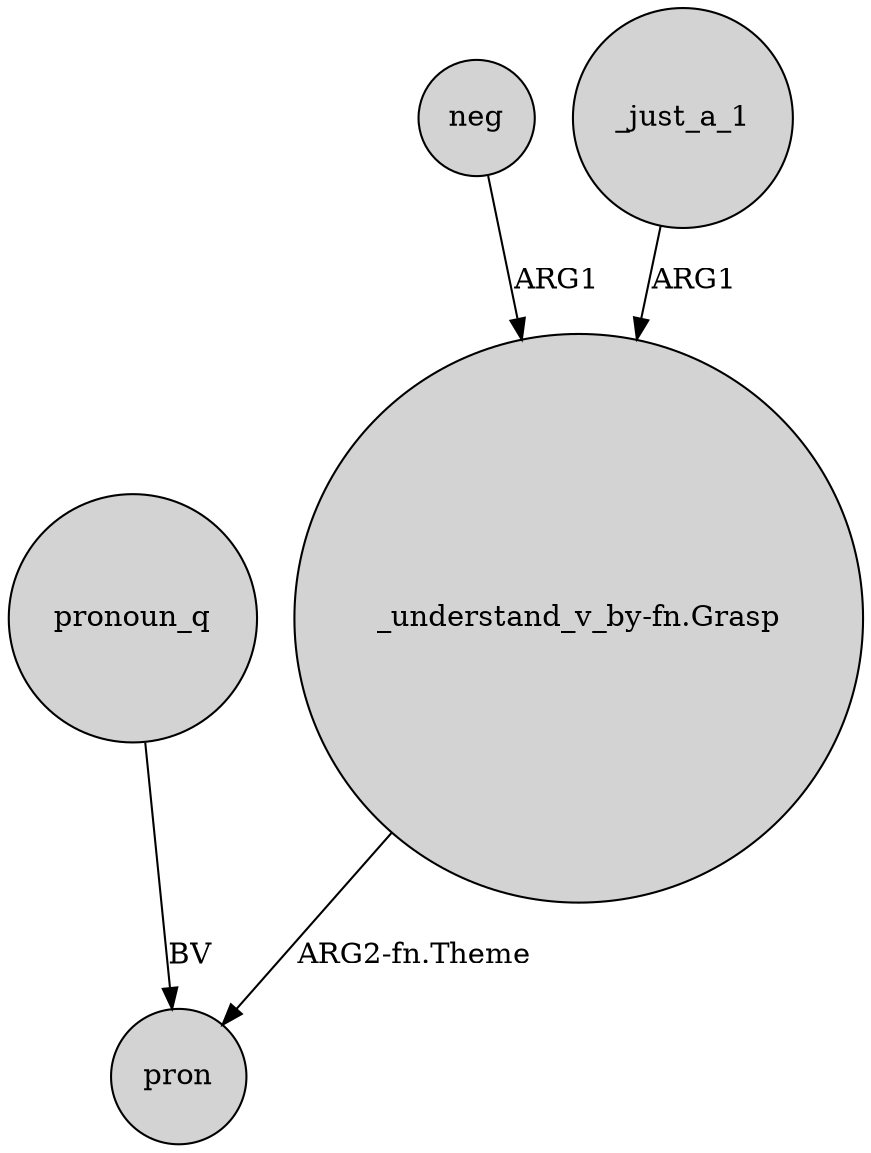 digraph {
	node [shape=circle style=filled]
	"_understand_v_by-fn.Grasp" -> pron [label="ARG2-fn.Theme"]
	neg -> "_understand_v_by-fn.Grasp" [label=ARG1]
	_just_a_1 -> "_understand_v_by-fn.Grasp" [label=ARG1]
	pronoun_q -> pron [label=BV]
}
